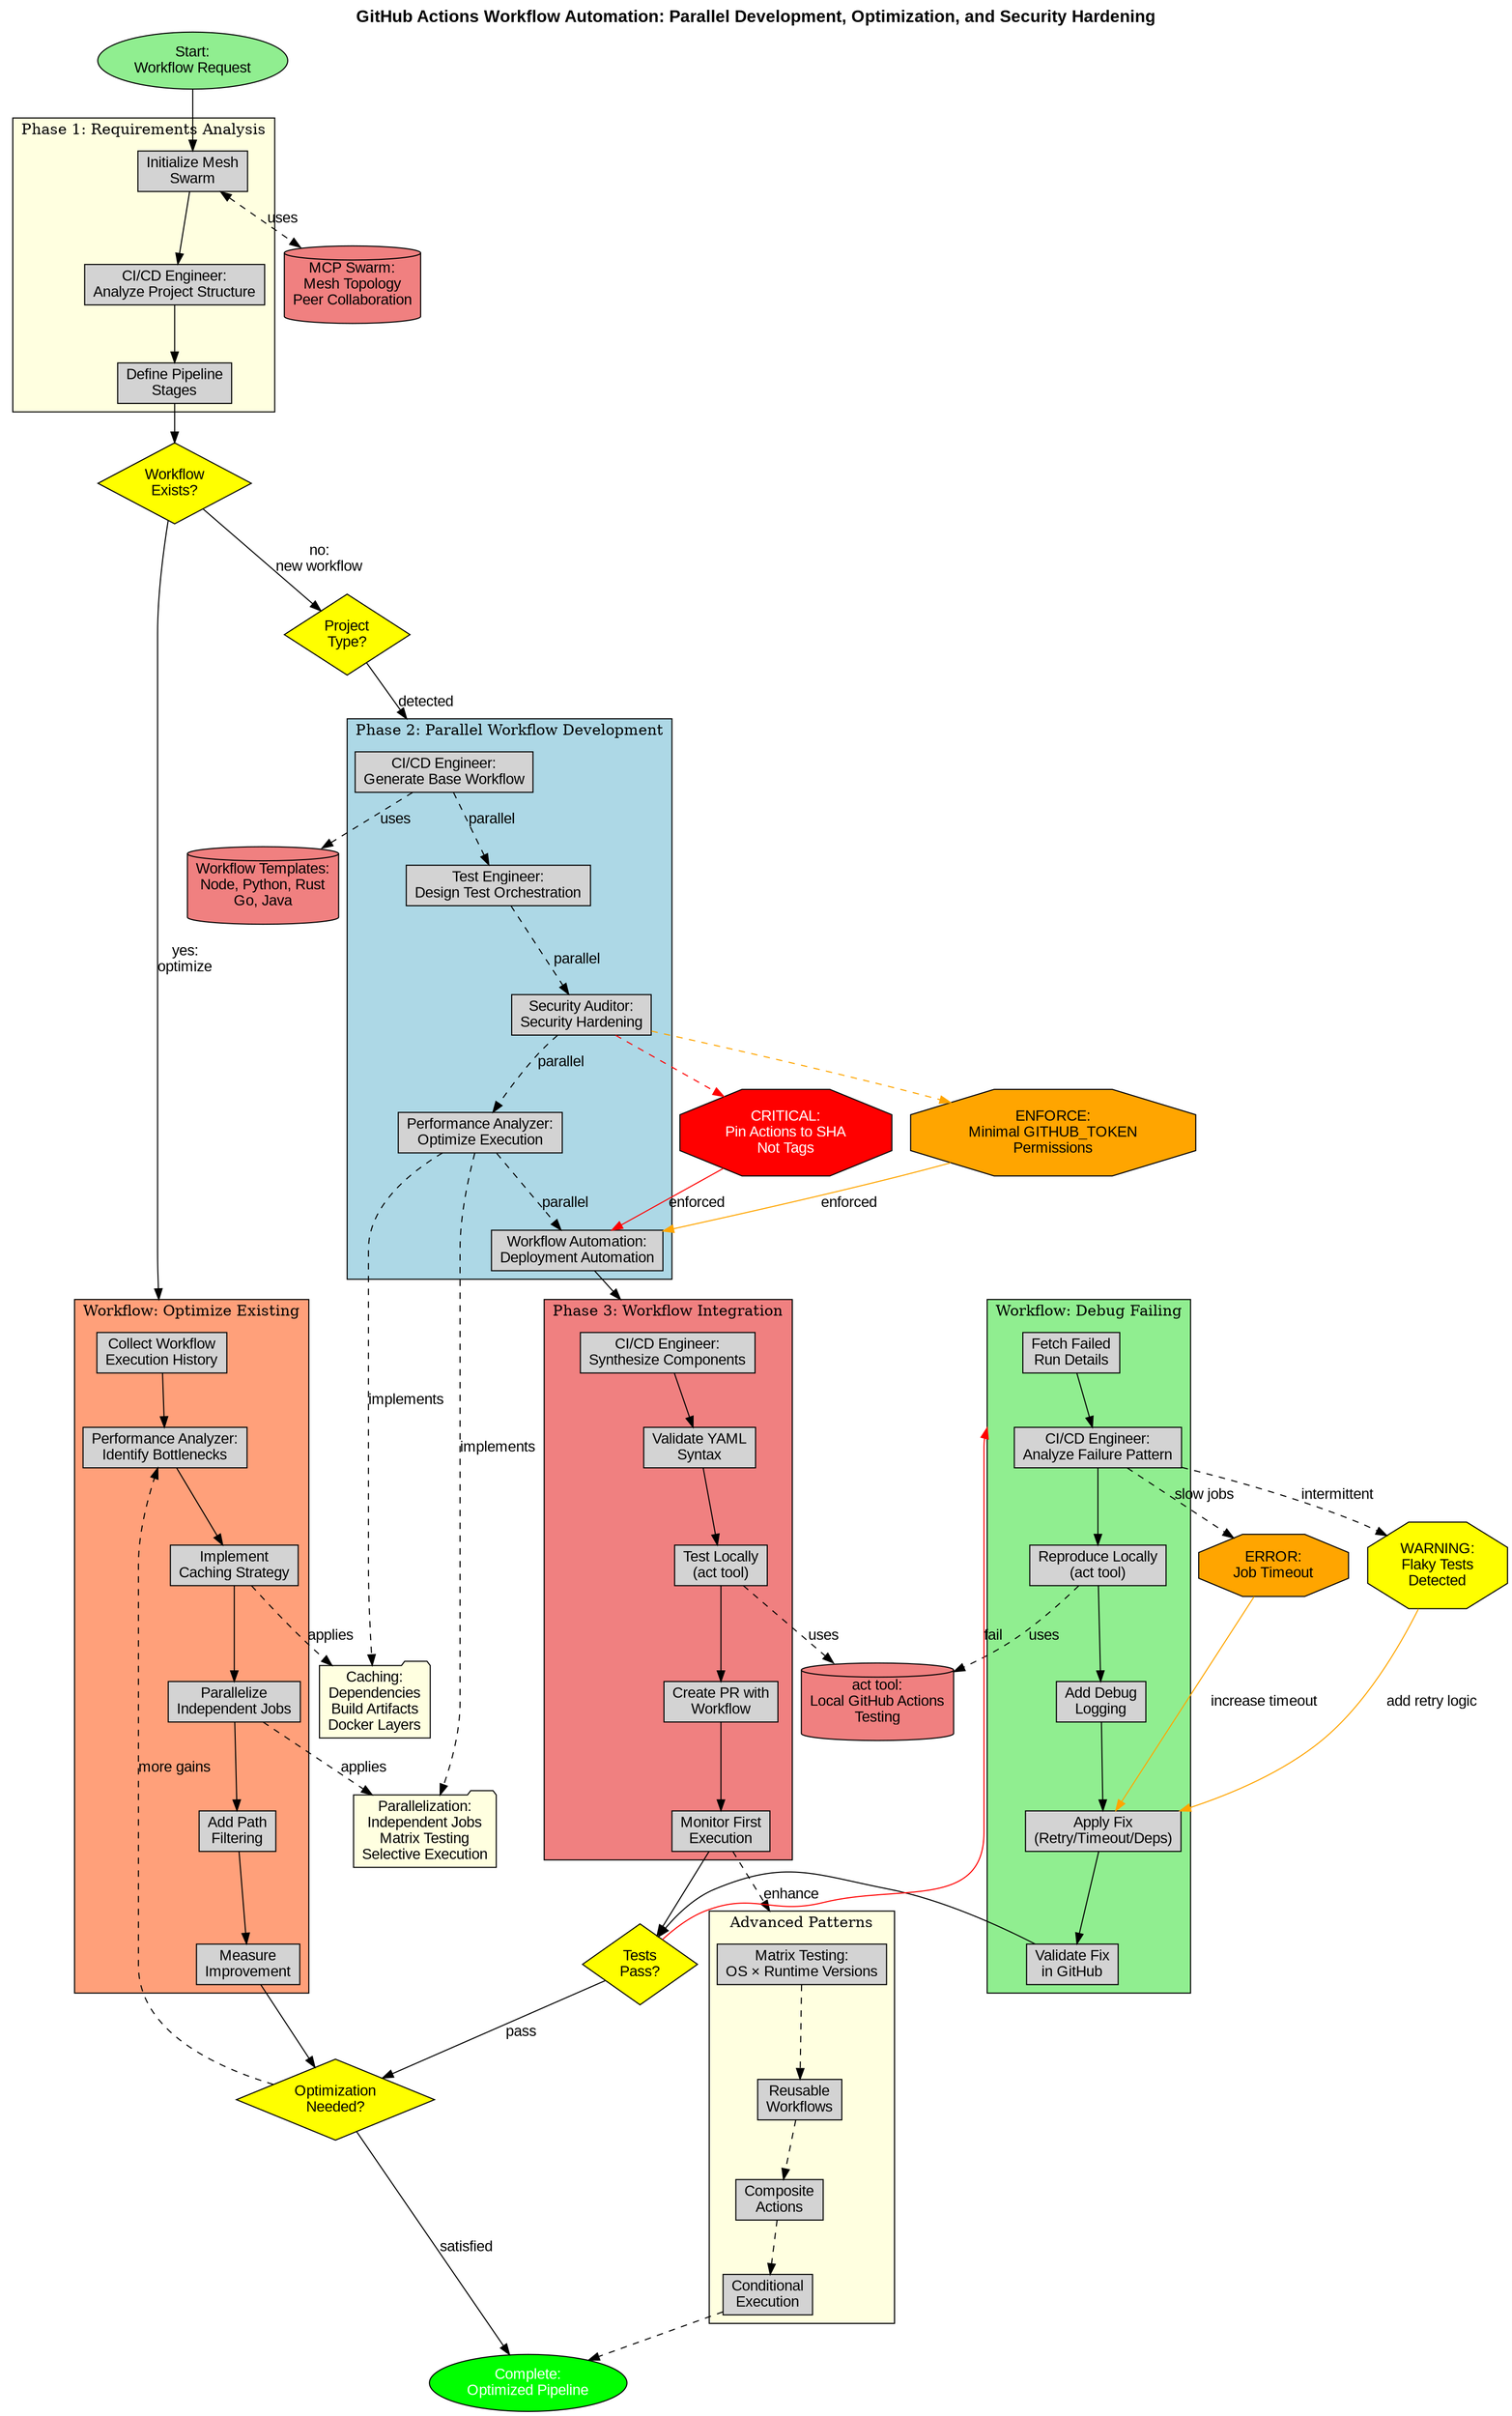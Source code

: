 digraph WorkflowAutomationProcess {
    rankdir=TB;
    compound=true;
    node [shape=box, style=filled, fontname="Arial"];
    edge [fontname="Arial"];

    // Start and end
    start [shape=ellipse, label="Start:\nWorkflow Request", fillcolor=lightgreen];
    end [shape=ellipse, label="Complete:\nOptimized Pipeline", fillcolor=green, fontcolor=white];

    // Requirements analysis
    subgraph cluster_analysis {
        label="Phase 1: Requirements Analysis";
        fillcolor=lightyellow;
        style=filled;

        init_mesh [label="Initialize Mesh\nSwarm"];
        analyze_project [label="CI/CD Engineer:\nAnalyze Project Structure"];
        define_stages [label="Define Pipeline\nStages"];

        init_mesh -> analyze_project;
        analyze_project -> define_stages;
    }

    // Parallel development
    subgraph cluster_development {
        label="Phase 2: Parallel Workflow Development";
        fillcolor=lightblue;
        style=filled;

        base_workflow [label="CI/CD Engineer:\nGenerate Base Workflow"];
        test_strategy [label="Test Engineer:\nDesign Test Orchestration"];
        security_harden [label="Security Auditor:\nSecurity Hardening"];
        optimize_perf [label="Performance Analyzer:\nOptimize Execution"];
        deploy_config [label="Workflow Automation:\nDeployment Automation"];

        base_workflow -> test_strategy [style=dashed, label="parallel"];
        test_strategy -> security_harden [style=dashed, label="parallel"];
        security_harden -> optimize_perf [style=dashed, label="parallel"];
        optimize_perf -> deploy_config [style=dashed, label="parallel"];
    }

    // Integration phase
    subgraph cluster_integration {
        label="Phase 3: Workflow Integration";
        fillcolor=lightcoral;
        style=filled;

        synthesize [label="CI/CD Engineer:\nSynthesize Components"];
        validate_yaml [label="Validate YAML\nSyntax"];
        test_local [label="Test Locally\n(act tool)"];
        create_pr [label="Create PR with\nWorkflow"];
        monitor_first [label="Monitor First\nExecution"];

        synthesize -> validate_yaml;
        validate_yaml -> test_local;
        test_local -> create_pr;
        create_pr -> monitor_first;
    }

    // Optimization workflow
    subgraph cluster_optimize {
        label="Workflow: Optimize Existing";
        fillcolor=lightsalmon;
        style=filled;

        collect_metrics [label="Collect Workflow\nExecution History"];
        identify_bottlenecks [label="Performance Analyzer:\nIdentify Bottlenecks"];
        impl_caching [label="Implement\nCaching Strategy"];
        parallelize [label="Parallelize\nIndependent Jobs"];
        add_filters [label="Add Path\nFiltering"];
        measure_improvement [label="Measure\nImprovement"];

        collect_metrics -> identify_bottlenecks;
        identify_bottlenecks -> impl_caching;
        impl_caching -> parallelize;
        parallelize -> add_filters;
        add_filters -> measure_improvement;
    }

    // Debug workflow
    subgraph cluster_debug {
        label="Workflow: Debug Failing";
        fillcolor=lightgreen;
        style=filled;

        fetch_failure [label="Fetch Failed\nRun Details"];
        analyze_failure [label="CI/CD Engineer:\nAnalyze Failure Pattern"];
        reproduce_local [label="Reproduce Locally\n(act tool)"];
        add_debug [label="Add Debug\nLogging"];
        apply_fix [label="Apply Fix\n(Retry/Timeout/Deps)"];
        validate_fix [label="Validate Fix\nin GitHub"];

        fetch_failure -> analyze_failure;
        analyze_failure -> reproduce_local;
        reproduce_local -> add_debug;
        add_debug -> apply_fix;
        apply_fix -> validate_fix;
    }

    // Advanced patterns
    subgraph cluster_advanced {
        label="Advanced Patterns";
        fillcolor=lightyellow;
        style=filled;

        matrix_testing [label="Matrix Testing:\nOS × Runtime Versions"];
        reusable_workflows [label="Reusable\nWorkflows"];
        composite_actions [label="Composite\nActions"];
        conditional_exec [label="Conditional\nExecution"];

        matrix_testing -> reusable_workflows [style=dashed];
        reusable_workflows -> composite_actions [style=dashed];
        composite_actions -> conditional_exec [style=dashed];
    }

    // Decision points
    project_type [shape=diamond, label="Project\nType?", fillcolor=yellow];
    workflow_exists [shape=diamond, label="Workflow\nExists?", fillcolor=yellow];
    optimization_needed [shape=diamond, label="Optimization\nNeeded?", fillcolor=yellow];
    tests_pass [shape=diamond, label="Tests\nPass?", fillcolor=yellow];

    // External tools
    mcp_mesh [shape=cylinder, label="MCP Swarm:\nMesh Topology\nPeer Collaboration", fillcolor=lightcoral];
    workflow_templates [shape=cylinder, label="Workflow Templates:\nNode, Python, Rust\nGo, Java", fillcolor=lightcoral];
    act_tool [shape=cylinder, label="act tool:\nLocal GitHub Actions\nTesting", fillcolor=lightcoral];

    // Main flow
    start -> init_mesh;
    define_stages -> workflow_exists;

    workflow_exists -> project_type [label="no:\nnew workflow"];
    workflow_exists -> collect_metrics [lhead=cluster_optimize, label="yes:\noptimize"];

    // New workflow creation
    project_type -> base_workflow [lhead=cluster_development, label="detected"];

    deploy_config -> synthesize [lhead=cluster_integration];

    monitor_first -> tests_pass;
    tests_pass -> optimization_needed [label="pass"];
    tests_pass -> fetch_failure [lhead=cluster_debug, label="fail", color=red];

    // Optimization path
    measure_improvement -> optimization_needed;
    optimization_needed -> end [label="satisfied"];
    optimization_needed -> identify_bottlenecks [label="more gains", style=dashed];

    // Debug path
    validate_fix -> tests_pass;

    // Advanced patterns integration
    monitor_first -> matrix_testing [lhead=cluster_advanced, style=dashed, label="enhance"];
    conditional_exec -> end [style=dashed];

    // External tool usage
    init_mesh -> mcp_mesh [style=dashed, label="uses", dir=both];
    base_workflow -> workflow_templates [style=dashed, label="uses"];
    test_local -> act_tool [style=dashed, label="uses"];
    reproduce_local -> act_tool [style=dashed, label="uses"];

    // Security best practices
    pin_versions [shape=octagon, label="CRITICAL:\nPin Actions to SHA\nNot Tags", fillcolor=red, fontcolor=white];
    min_perms [shape=octagon, label="ENFORCE:\nMinimal GITHUB_TOKEN\nPermissions", fillcolor=orange];

    security_harden -> pin_versions [style=dashed, color=red];
    security_harden -> min_perms [style=dashed, color=orange];

    pin_versions -> deploy_config [label="enforced", color=red];
    min_perms -> deploy_config [label="enforced", color=orange];

    // Performance optimizations
    caching_strategy [shape=folder, label="Caching:\nDependencies\nBuild Artifacts\nDocker Layers", fillcolor=lightyellow];
    parallel_strategy [shape=folder, label="Parallelization:\nIndependent Jobs\nMatrix Testing\nSelective Execution", fillcolor=lightyellow];

    optimize_perf -> caching_strategy [style=dashed, label="implements"];
    impl_caching -> caching_strategy [style=dashed, label="applies"];

    optimize_perf -> parallel_strategy [style=dashed, label="implements"];
    parallelize -> parallel_strategy [style=dashed, label="applies"];

    // Common failure modes
    flaky_tests [shape=octagon, label="WARNING:\nFlaky Tests\nDetected", fillcolor=yellow];
    timeout [shape=octagon, label="ERROR:\nJob Timeout", fillcolor=orange];

    analyze_failure -> flaky_tests [style=dashed, label="intermittent"];
    analyze_failure -> timeout [style=dashed, label="slow jobs"];

    flaky_tests -> apply_fix [label="add retry logic", color=orange];
    timeout -> apply_fix [label="increase timeout", color=orange];

    labelloc="t";
    label="GitHub Actions Workflow Automation: Parallel Development, Optimization, and Security Hardening";
    fontsize=16;
    fontname="Arial Bold";
}
